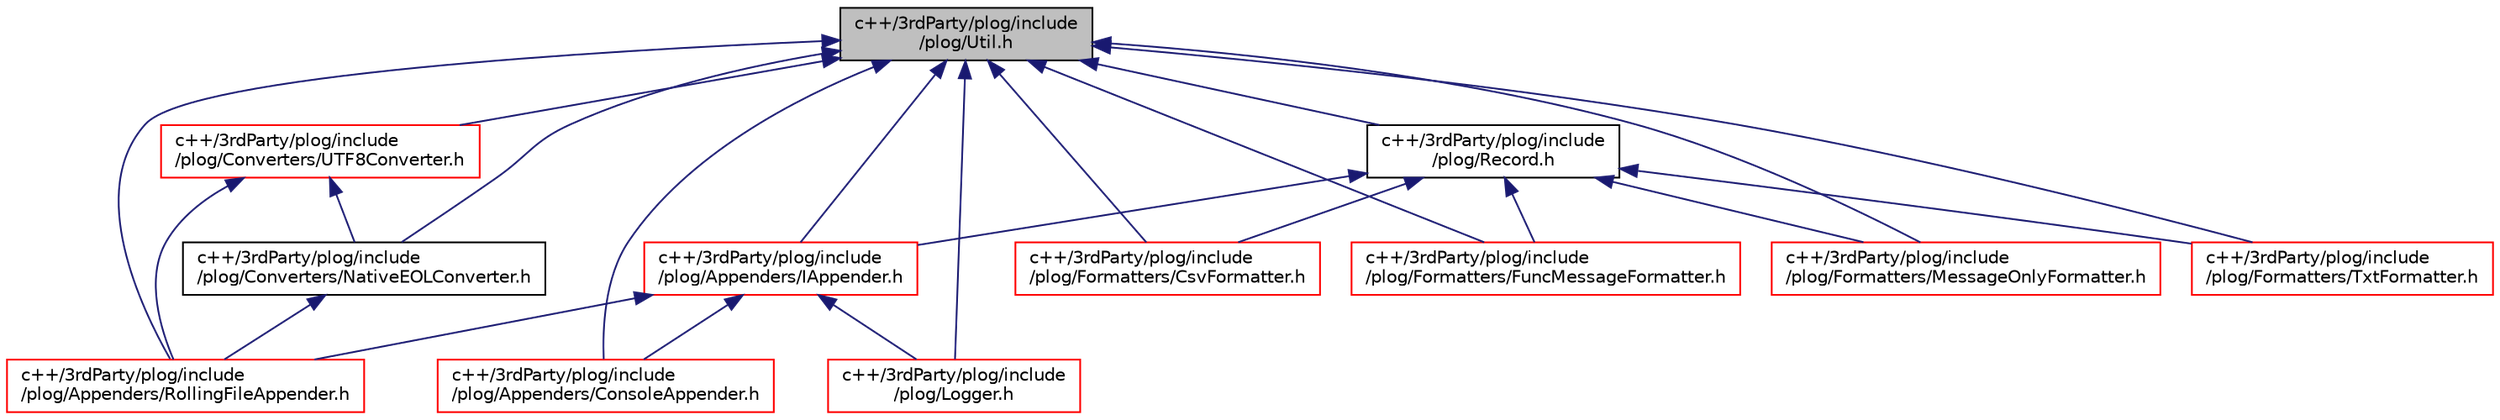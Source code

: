 digraph "c++/3rdParty/plog/include/plog/Util.h"
{
 // LATEX_PDF_SIZE
  bgcolor="transparent";
  edge [fontname="Helvetica",fontsize="10",labelfontname="Helvetica",labelfontsize="10"];
  node [fontname="Helvetica",fontsize="10",shape=record];
  Node1 [label="c++/3rdParty/plog/include\l/plog/Util.h",height=0.2,width=0.4,color="black", fillcolor="grey75", style="filled", fontcolor="black",tooltip=" "];
  Node1 -> Node2 [dir="back",color="midnightblue",fontsize="10",style="solid",fontname="Helvetica"];
  Node2 [label="c++/3rdParty/plog/include\l/plog/Appenders/ConsoleAppender.h",height=0.2,width=0.4,color="red",URL="$_console_appender_8h.html",tooltip=" "];
  Node1 -> Node8 [dir="back",color="midnightblue",fontsize="10",style="solid",fontname="Helvetica"];
  Node8 [label="c++/3rdParty/plog/include\l/plog/Appenders/IAppender.h",height=0.2,width=0.4,color="red",URL="$_i_appender_8h.html",tooltip=" "];
  Node8 -> Node2 [dir="back",color="midnightblue",fontsize="10",style="solid",fontname="Helvetica"];
  Node8 -> Node15 [dir="back",color="midnightblue",fontsize="10",style="solid",fontname="Helvetica"];
  Node15 [label="c++/3rdParty/plog/include\l/plog/Appenders/RollingFileAppender.h",height=0.2,width=0.4,color="red",URL="$_rolling_file_appender_8h.html",tooltip=" "];
  Node8 -> Node32 [dir="back",color="midnightblue",fontsize="10",style="solid",fontname="Helvetica"];
  Node32 [label="c++/3rdParty/plog/include\l/plog/Logger.h",height=0.2,width=0.4,color="red",URL="$_logger_8h.html",tooltip=" "];
  Node1 -> Node15 [dir="back",color="midnightblue",fontsize="10",style="solid",fontname="Helvetica"];
  Node1 -> Node54 [dir="back",color="midnightblue",fontsize="10",style="solid",fontname="Helvetica"];
  Node54 [label="c++/3rdParty/plog/include\l/plog/Converters/NativeEOLConverter.h",height=0.2,width=0.4,color="black",URL="$_native_e_o_l_converter_8h.html",tooltip=" "];
  Node54 -> Node15 [dir="back",color="midnightblue",fontsize="10",style="solid",fontname="Helvetica"];
  Node1 -> Node55 [dir="back",color="midnightblue",fontsize="10",style="solid",fontname="Helvetica"];
  Node55 [label="c++/3rdParty/plog/include\l/plog/Converters/UTF8Converter.h",height=0.2,width=0.4,color="red",URL="$_u_t_f8_converter_8h.html",tooltip=" "];
  Node55 -> Node15 [dir="back",color="midnightblue",fontsize="10",style="solid",fontname="Helvetica"];
  Node55 -> Node54 [dir="back",color="midnightblue",fontsize="10",style="solid",fontname="Helvetica"];
  Node1 -> Node56 [dir="back",color="midnightblue",fontsize="10",style="solid",fontname="Helvetica"];
  Node56 [label="c++/3rdParty/plog/include\l/plog/Formatters/CsvFormatter.h",height=0.2,width=0.4,color="red",URL="$_csv_formatter_8h.html",tooltip=" "];
  Node1 -> Node57 [dir="back",color="midnightblue",fontsize="10",style="solid",fontname="Helvetica"];
  Node57 [label="c++/3rdParty/plog/include\l/plog/Formatters/FuncMessageFormatter.h",height=0.2,width=0.4,color="red",URL="$_func_message_formatter_8h.html",tooltip=" "];
  Node1 -> Node58 [dir="back",color="midnightblue",fontsize="10",style="solid",fontname="Helvetica"];
  Node58 [label="c++/3rdParty/plog/include\l/plog/Formatters/MessageOnlyFormatter.h",height=0.2,width=0.4,color="red",URL="$_message_only_formatter_8h.html",tooltip=" "];
  Node1 -> Node59 [dir="back",color="midnightblue",fontsize="10",style="solid",fontname="Helvetica"];
  Node59 [label="c++/3rdParty/plog/include\l/plog/Formatters/TxtFormatter.h",height=0.2,width=0.4,color="red",URL="$_txt_formatter_8h.html",tooltip=" "];
  Node1 -> Node32 [dir="back",color="midnightblue",fontsize="10",style="solid",fontname="Helvetica"];
  Node1 -> Node60 [dir="back",color="midnightblue",fontsize="10",style="solid",fontname="Helvetica"];
  Node60 [label="c++/3rdParty/plog/include\l/plog/Record.h",height=0.2,width=0.4,color="black",URL="$_record_8h.html",tooltip=" "];
  Node60 -> Node8 [dir="back",color="midnightblue",fontsize="10",style="solid",fontname="Helvetica"];
  Node60 -> Node56 [dir="back",color="midnightblue",fontsize="10",style="solid",fontname="Helvetica"];
  Node60 -> Node57 [dir="back",color="midnightblue",fontsize="10",style="solid",fontname="Helvetica"];
  Node60 -> Node58 [dir="back",color="midnightblue",fontsize="10",style="solid",fontname="Helvetica"];
  Node60 -> Node59 [dir="back",color="midnightblue",fontsize="10",style="solid",fontname="Helvetica"];
}
